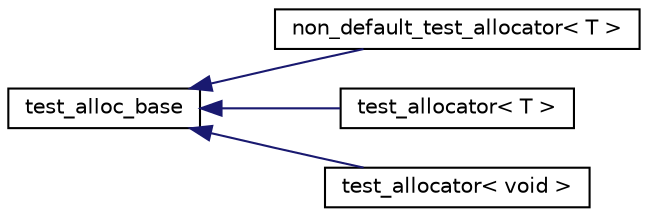digraph "Graphical Class Hierarchy"
{
  edge [fontname="Helvetica",fontsize="10",labelfontname="Helvetica",labelfontsize="10"];
  node [fontname="Helvetica",fontsize="10",shape=record];
  rankdir="LR";
  Node0 [label="test_alloc_base",height=0.2,width=0.4,color="black", fillcolor="white", style="filled",URL="$classtest__alloc__base.html"];
  Node0 -> Node1 [dir="back",color="midnightblue",fontsize="10",style="solid",fontname="Helvetica"];
  Node1 [label="non_default_test_allocator\< T \>",height=0.2,width=0.4,color="black", fillcolor="white", style="filled",URL="$classnon__default__test__allocator.html"];
  Node0 -> Node2 [dir="back",color="midnightblue",fontsize="10",style="solid",fontname="Helvetica"];
  Node2 [label="test_allocator\< T \>",height=0.2,width=0.4,color="black", fillcolor="white", style="filled",URL="$classtest__allocator.html"];
  Node0 -> Node3 [dir="back",color="midnightblue",fontsize="10",style="solid",fontname="Helvetica"];
  Node3 [label="test_allocator\< void \>",height=0.2,width=0.4,color="black", fillcolor="white", style="filled",URL="$classtest__allocator_3_01void_01_4.html"];
}
